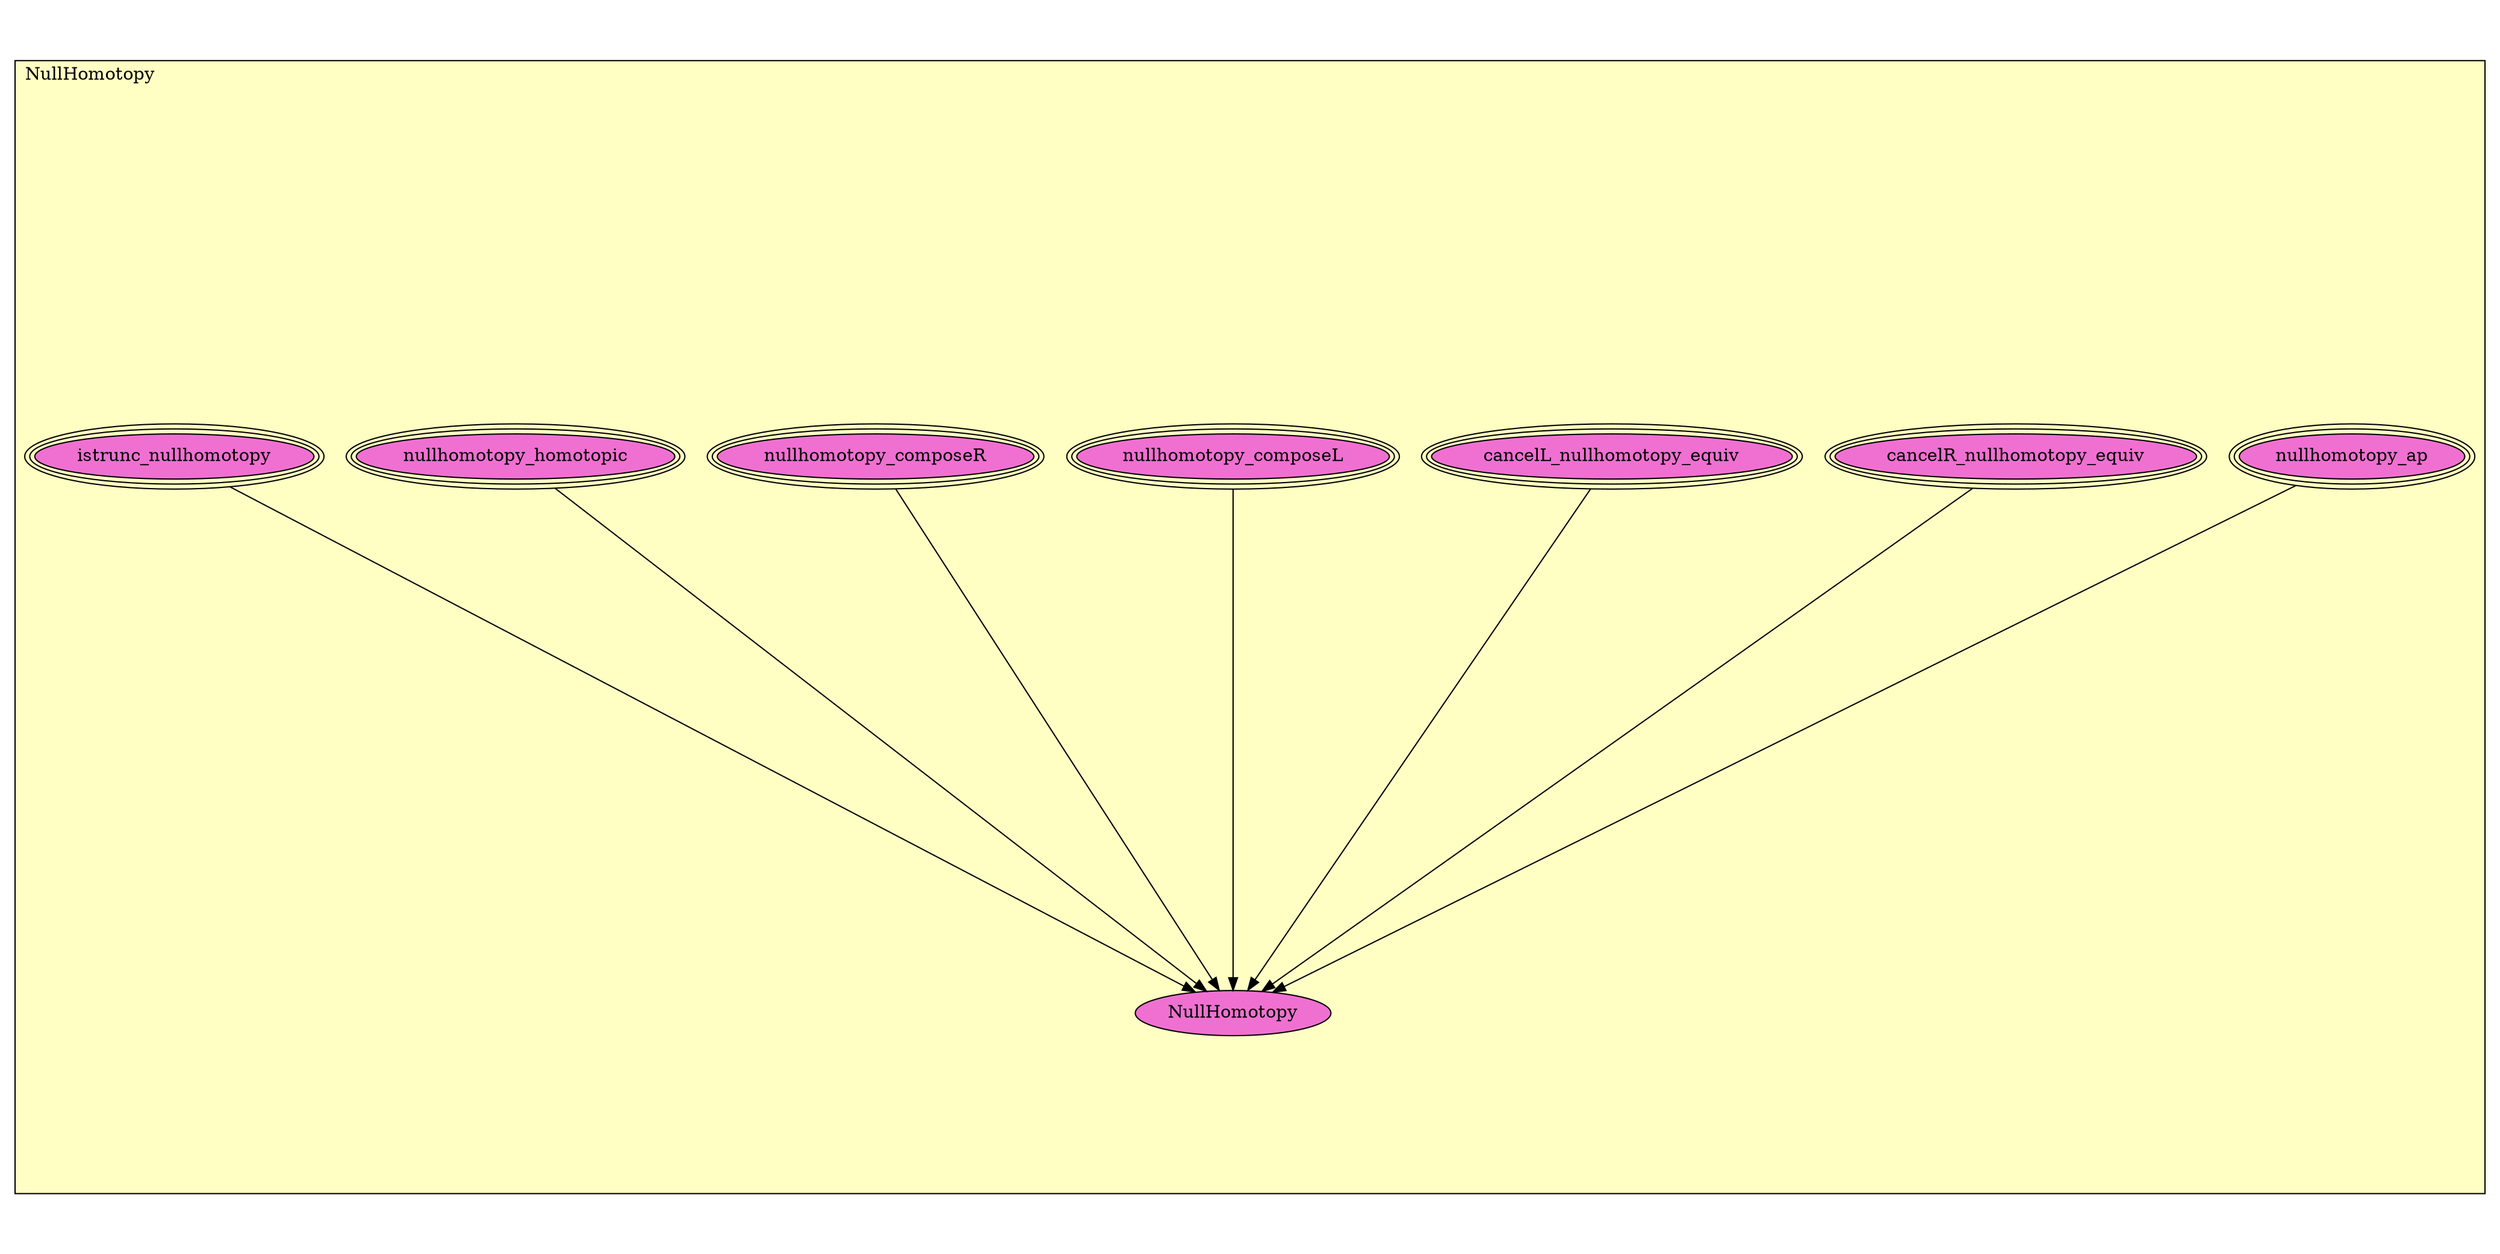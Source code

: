 digraph HoTT_Homotopy_NullHomotopy {
  graph [ratio=0.5]
  node [style=filled]
NullHomotopy_nullhomotopy_ap [label="nullhomotopy_ap", URL=<NullHomotopy.html#nullhomotopy_ap>, peripheries=3, fillcolor="#F070D1"] ;
NullHomotopy_cancelR_nullhomotopy_equiv [label="cancelR_nullhomotopy_equiv", URL=<NullHomotopy.html#cancelR_nullhomotopy_equiv>, peripheries=3, fillcolor="#F070D1"] ;
NullHomotopy_cancelL_nullhomotopy_equiv [label="cancelL_nullhomotopy_equiv", URL=<NullHomotopy.html#cancelL_nullhomotopy_equiv>, peripheries=3, fillcolor="#F070D1"] ;
NullHomotopy_nullhomotopy_composeL [label="nullhomotopy_composeL", URL=<NullHomotopy.html#nullhomotopy_composeL>, peripheries=3, fillcolor="#F070D1"] ;
NullHomotopy_nullhomotopy_composeR [label="nullhomotopy_composeR", URL=<NullHomotopy.html#nullhomotopy_composeR>, peripheries=3, fillcolor="#F070D1"] ;
NullHomotopy_nullhomotopy_homotopic [label="nullhomotopy_homotopic", URL=<NullHomotopy.html#nullhomotopy_homotopic>, peripheries=3, fillcolor="#F070D1"] ;
NullHomotopy_istrunc_nullhomotopy [label="istrunc_nullhomotopy", URL=<NullHomotopy.html#istrunc_nullhomotopy>, peripheries=3, fillcolor="#F070D1"] ;
NullHomotopy_NullHomotopy [label="NullHomotopy", URL=<NullHomotopy.html#NullHomotopy>, fillcolor="#F070D1"] ;
  NullHomotopy_nullhomotopy_ap -> NullHomotopy_NullHomotopy [] ;
  NullHomotopy_cancelR_nullhomotopy_equiv -> NullHomotopy_NullHomotopy [] ;
  NullHomotopy_cancelL_nullhomotopy_equiv -> NullHomotopy_NullHomotopy [] ;
  NullHomotopy_nullhomotopy_composeL -> NullHomotopy_NullHomotopy [] ;
  NullHomotopy_nullhomotopy_composeR -> NullHomotopy_NullHomotopy [] ;
  NullHomotopy_nullhomotopy_homotopic -> NullHomotopy_NullHomotopy [] ;
  NullHomotopy_istrunc_nullhomotopy -> NullHomotopy_NullHomotopy [] ;
subgraph cluster_NullHomotopy { label="NullHomotopy"; fillcolor="#FFFFC3"; labeljust=l; style=filled 
NullHomotopy_NullHomotopy; NullHomotopy_istrunc_nullhomotopy; NullHomotopy_nullhomotopy_homotopic; NullHomotopy_nullhomotopy_composeR; NullHomotopy_nullhomotopy_composeL; NullHomotopy_cancelL_nullhomotopy_equiv; NullHomotopy_cancelR_nullhomotopy_equiv; NullHomotopy_nullhomotopy_ap; };
} /* END */
